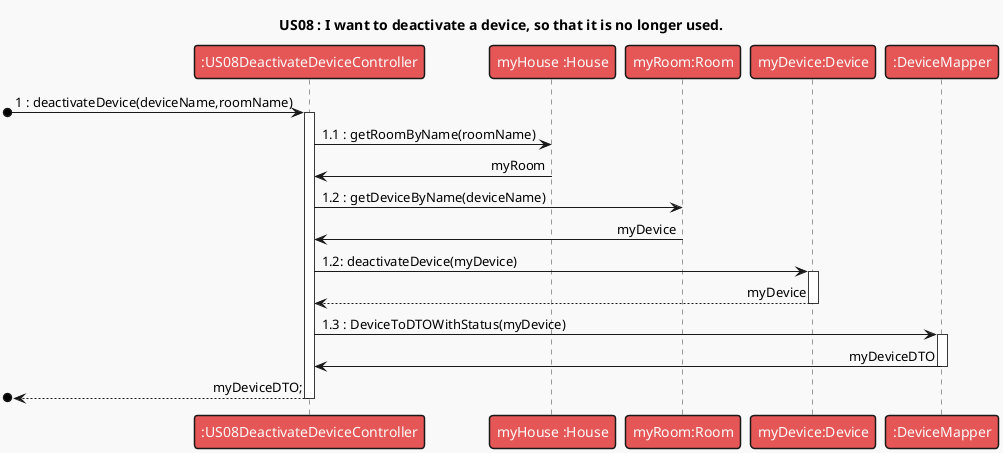 @startuml
'https://plantuml.com/sequence-diagram

!theme mars
skinparam sequenceMessageAlign direction

title US08 : I want to deactivate a device, so that it is no longer used.
[o-> ":US08DeactivateDeviceController" ++ : 1 : deactivateDevice(deviceName,roomName)
":US08DeactivateDeviceController"-> "myHouse :House" : 1.1 : getRoomByName(roomName)
"myHouse :House"-> ":US08DeactivateDeviceController" : myRoom
":US08DeactivateDeviceController"-> "myRoom:Room" : 1.2 : getDeviceByName(deviceName)
"myRoom:Room"-> ":US08DeactivateDeviceController" : myDevice
":US08DeactivateDeviceController" -> "myDevice:Device" ++: 1.2: deactivateDevice(myDevice)
"myDevice:Device" --> ":US08DeactivateDeviceController" --: myDevice
":US08DeactivateDeviceController"-> ":DeviceMapper" ++ : 1.3 : DeviceToDTOWithStatus(myDevice)
":DeviceMapper"-> ":US08DeactivateDeviceController" -- : myDeviceDTO
[o<-- ":US08DeactivateDeviceController" --: myDeviceDTO;
@enduml